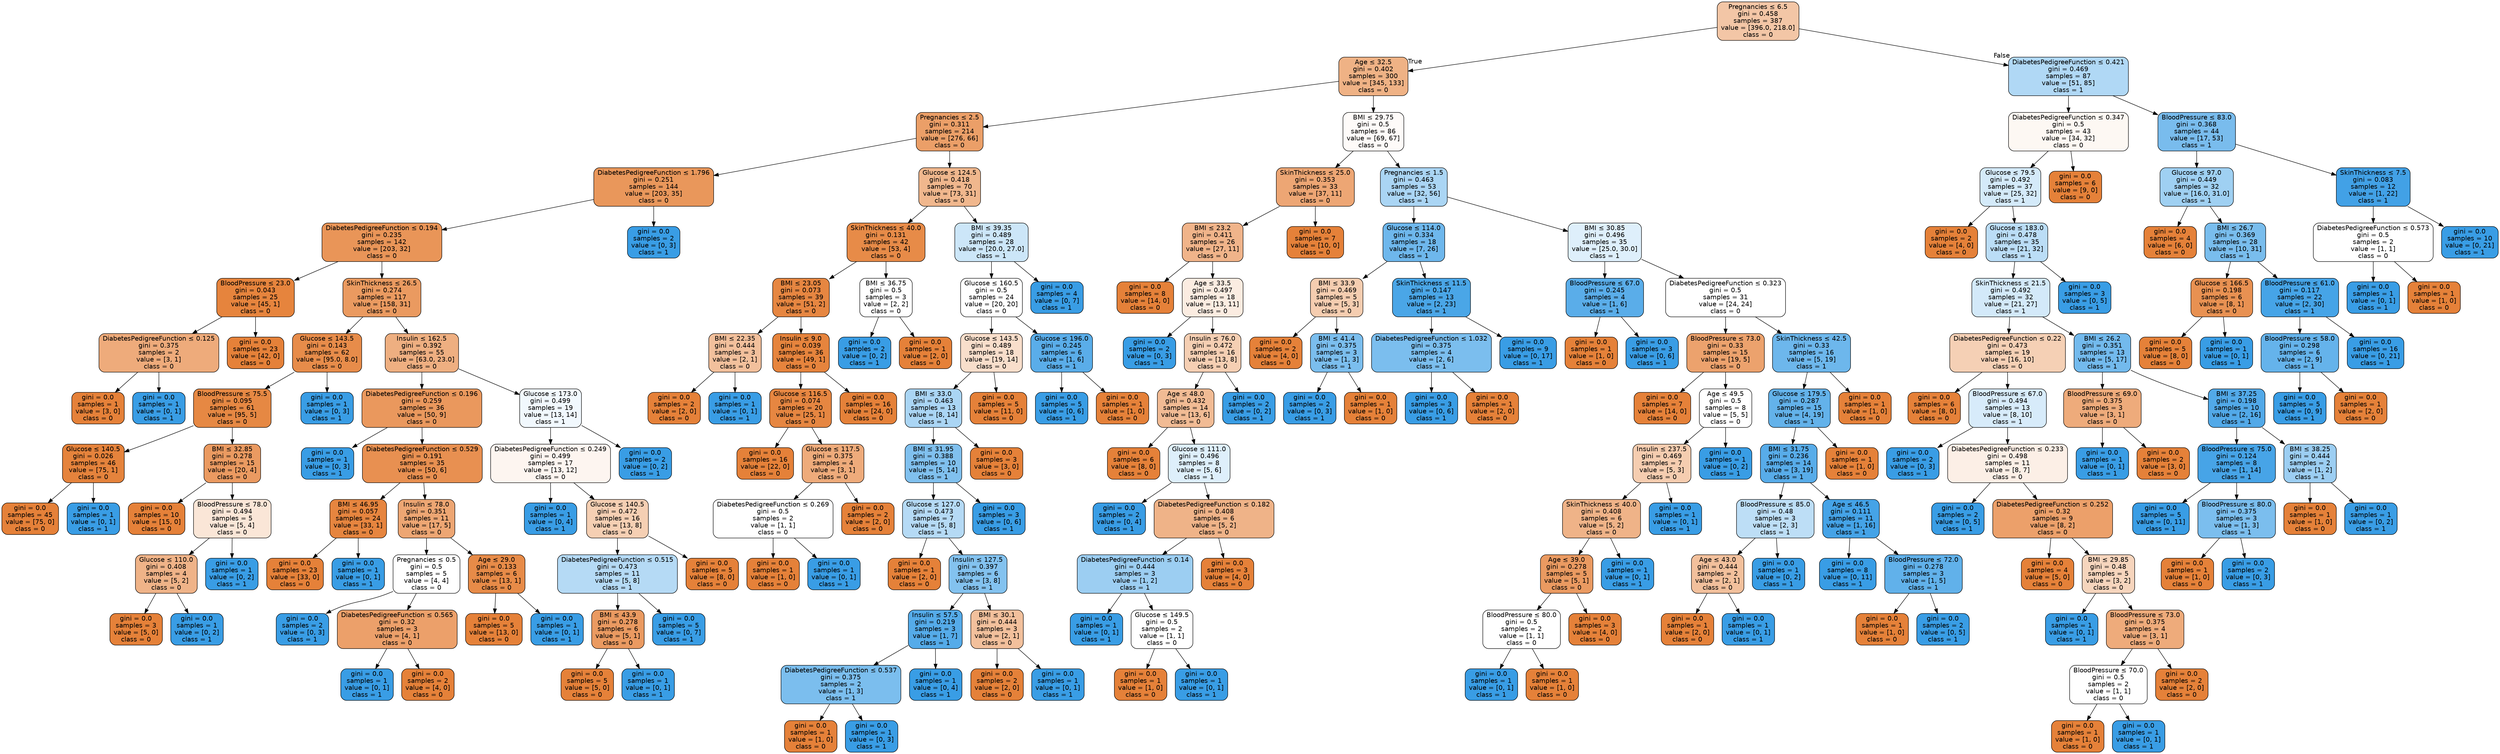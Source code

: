 digraph Tree {
node [shape=box, style="filled, rounded", color="black", fontname="helvetica"] ;
edge [fontname="helvetica"] ;
0 [label=<Pregnancies &le; 6.5<br/>gini = 0.458<br/>samples = 387<br/>value = [396.0, 218.0]<br/>class = 0>, fillcolor="#f3c6a6"] ;
1 [label=<Age &le; 32.5<br/>gini = 0.402<br/>samples = 300<br/>value = [345, 133]<br/>class = 0>, fillcolor="#efb285"] ;
0 -> 1 [labeldistance=2.5, labelangle=45, headlabel="True"] ;
2 [label=<Pregnancies &le; 2.5<br/>gini = 0.311<br/>samples = 214<br/>value = [276, 66]<br/>class = 0>, fillcolor="#eb9f68"] ;
1 -> 2 ;
3 [label=<DiabetesPedigreeFunction &le; 1.796<br/>gini = 0.251<br/>samples = 144<br/>value = [203, 35]<br/>class = 0>, fillcolor="#e9975b"] ;
2 -> 3 ;
4 [label=<DiabetesPedigreeFunction &le; 0.194<br/>gini = 0.235<br/>samples = 142<br/>value = [203, 32]<br/>class = 0>, fillcolor="#e99558"] ;
3 -> 4 ;
5 [label=<BloodPressure &le; 23.0<br/>gini = 0.043<br/>samples = 25<br/>value = [45, 1]<br/>class = 0>, fillcolor="#e6843d"] ;
4 -> 5 ;
6 [label=<DiabetesPedigreeFunction &le; 0.125<br/>gini = 0.375<br/>samples = 2<br/>value = [3, 1]<br/>class = 0>, fillcolor="#eeab7b"] ;
5 -> 6 ;
7 [label=<gini = 0.0<br/>samples = 1<br/>value = [3, 0]<br/>class = 0>, fillcolor="#e58139"] ;
6 -> 7 ;
8 [label=<gini = 0.0<br/>samples = 1<br/>value = [0, 1]<br/>class = 1>, fillcolor="#399de5"] ;
6 -> 8 ;
9 [label=<gini = 0.0<br/>samples = 23<br/>value = [42, 0]<br/>class = 0>, fillcolor="#e58139"] ;
5 -> 9 ;
10 [label=<SkinThickness &le; 26.5<br/>gini = 0.274<br/>samples = 117<br/>value = [158, 31]<br/>class = 0>, fillcolor="#ea9a60"] ;
4 -> 10 ;
11 [label=<Glucose &le; 143.5<br/>gini = 0.143<br/>samples = 62<br/>value = [95.0, 8.0]<br/>class = 0>, fillcolor="#e78c4a"] ;
10 -> 11 ;
12 [label=<BloodPressure &le; 75.5<br/>gini = 0.095<br/>samples = 61<br/>value = [95, 5]<br/>class = 0>, fillcolor="#e68843"] ;
11 -> 12 ;
13 [label=<Glucose &le; 140.5<br/>gini = 0.026<br/>samples = 46<br/>value = [75, 1]<br/>class = 0>, fillcolor="#e5833c"] ;
12 -> 13 ;
14 [label=<gini = 0.0<br/>samples = 45<br/>value = [75, 0]<br/>class = 0>, fillcolor="#e58139"] ;
13 -> 14 ;
15 [label=<gini = 0.0<br/>samples = 1<br/>value = [0, 1]<br/>class = 1>, fillcolor="#399de5"] ;
13 -> 15 ;
16 [label=<BMI &le; 32.85<br/>gini = 0.278<br/>samples = 15<br/>value = [20, 4]<br/>class = 0>, fillcolor="#ea9a61"] ;
12 -> 16 ;
17 [label=<gini = 0.0<br/>samples = 10<br/>value = [15, 0]<br/>class = 0>, fillcolor="#e58139"] ;
16 -> 17 ;
18 [label=<BloodPressure &le; 78.0<br/>gini = 0.494<br/>samples = 5<br/>value = [5, 4]<br/>class = 0>, fillcolor="#fae6d7"] ;
16 -> 18 ;
19 [label=<Glucose &le; 110.0<br/>gini = 0.408<br/>samples = 4<br/>value = [5, 2]<br/>class = 0>, fillcolor="#efb388"] ;
18 -> 19 ;
20 [label=<gini = 0.0<br/>samples = 3<br/>value = [5, 0]<br/>class = 0>, fillcolor="#e58139"] ;
19 -> 20 ;
21 [label=<gini = 0.0<br/>samples = 1<br/>value = [0, 2]<br/>class = 1>, fillcolor="#399de5"] ;
19 -> 21 ;
22 [label=<gini = 0.0<br/>samples = 1<br/>value = [0, 2]<br/>class = 1>, fillcolor="#399de5"] ;
18 -> 22 ;
23 [label=<gini = 0.0<br/>samples = 1<br/>value = [0, 3]<br/>class = 1>, fillcolor="#399de5"] ;
11 -> 23 ;
24 [label=<Insulin &le; 162.5<br/>gini = 0.392<br/>samples = 55<br/>value = [63.0, 23.0]<br/>class = 0>, fillcolor="#eeaf81"] ;
10 -> 24 ;
25 [label=<DiabetesPedigreeFunction &le; 0.196<br/>gini = 0.259<br/>samples = 36<br/>value = [50, 9]<br/>class = 0>, fillcolor="#ea985d"] ;
24 -> 25 ;
26 [label=<gini = 0.0<br/>samples = 1<br/>value = [0, 3]<br/>class = 1>, fillcolor="#399de5"] ;
25 -> 26 ;
27 [label=<DiabetesPedigreeFunction &le; 0.529<br/>gini = 0.191<br/>samples = 35<br/>value = [50, 6]<br/>class = 0>, fillcolor="#e89051"] ;
25 -> 27 ;
28 [label=<BMI &le; 46.95<br/>gini = 0.057<br/>samples = 24<br/>value = [33, 1]<br/>class = 0>, fillcolor="#e6853f"] ;
27 -> 28 ;
29 [label=<gini = 0.0<br/>samples = 23<br/>value = [33, 0]<br/>class = 0>, fillcolor="#e58139"] ;
28 -> 29 ;
30 [label=<gini = 0.0<br/>samples = 1<br/>value = [0, 1]<br/>class = 1>, fillcolor="#399de5"] ;
28 -> 30 ;
31 [label=<Insulin &le; 78.0<br/>gini = 0.351<br/>samples = 11<br/>value = [17, 5]<br/>class = 0>, fillcolor="#eda673"] ;
27 -> 31 ;
32 [label=<Pregnancies &le; 0.5<br/>gini = 0.5<br/>samples = 5<br/>value = [4, 4]<br/>class = 0>, fillcolor="#ffffff"] ;
31 -> 32 ;
33 [label=<gini = 0.0<br/>samples = 2<br/>value = [0, 3]<br/>class = 1>, fillcolor="#399de5"] ;
32 -> 33 ;
34 [label=<DiabetesPedigreeFunction &le; 0.565<br/>gini = 0.32<br/>samples = 3<br/>value = [4, 1]<br/>class = 0>, fillcolor="#eca06a"] ;
32 -> 34 ;
35 [label=<gini = 0.0<br/>samples = 1<br/>value = [0, 1]<br/>class = 1>, fillcolor="#399de5"] ;
34 -> 35 ;
36 [label=<gini = 0.0<br/>samples = 2<br/>value = [4, 0]<br/>class = 0>, fillcolor="#e58139"] ;
34 -> 36 ;
37 [label=<Age &le; 29.0<br/>gini = 0.133<br/>samples = 6<br/>value = [13, 1]<br/>class = 0>, fillcolor="#e78b48"] ;
31 -> 37 ;
38 [label=<gini = 0.0<br/>samples = 5<br/>value = [13, 0]<br/>class = 0>, fillcolor="#e58139"] ;
37 -> 38 ;
39 [label=<gini = 0.0<br/>samples = 1<br/>value = [0, 1]<br/>class = 1>, fillcolor="#399de5"] ;
37 -> 39 ;
40 [label=<Glucose &le; 173.0<br/>gini = 0.499<br/>samples = 19<br/>value = [13, 14]<br/>class = 1>, fillcolor="#f1f8fd"] ;
24 -> 40 ;
41 [label=<DiabetesPedigreeFunction &le; 0.249<br/>gini = 0.499<br/>samples = 17<br/>value = [13, 12]<br/>class = 0>, fillcolor="#fdf5f0"] ;
40 -> 41 ;
42 [label=<gini = 0.0<br/>samples = 1<br/>value = [0, 4]<br/>class = 1>, fillcolor="#399de5"] ;
41 -> 42 ;
43 [label=<Glucose &le; 140.5<br/>gini = 0.472<br/>samples = 16<br/>value = [13, 8]<br/>class = 0>, fillcolor="#f5cfb3"] ;
41 -> 43 ;
44 [label=<DiabetesPedigreeFunction &le; 0.515<br/>gini = 0.473<br/>samples = 11<br/>value = [5, 8]<br/>class = 1>, fillcolor="#b5daf5"] ;
43 -> 44 ;
45 [label=<BMI &le; 43.9<br/>gini = 0.278<br/>samples = 6<br/>value = [5, 1]<br/>class = 0>, fillcolor="#ea9a61"] ;
44 -> 45 ;
46 [label=<gini = 0.0<br/>samples = 5<br/>value = [5, 0]<br/>class = 0>, fillcolor="#e58139"] ;
45 -> 46 ;
47 [label=<gini = 0.0<br/>samples = 1<br/>value = [0, 1]<br/>class = 1>, fillcolor="#399de5"] ;
45 -> 47 ;
48 [label=<gini = 0.0<br/>samples = 5<br/>value = [0, 7]<br/>class = 1>, fillcolor="#399de5"] ;
44 -> 48 ;
49 [label=<gini = 0.0<br/>samples = 5<br/>value = [8, 0]<br/>class = 0>, fillcolor="#e58139"] ;
43 -> 49 ;
50 [label=<gini = 0.0<br/>samples = 2<br/>value = [0, 2]<br/>class = 1>, fillcolor="#399de5"] ;
40 -> 50 ;
51 [label=<gini = 0.0<br/>samples = 2<br/>value = [0, 3]<br/>class = 1>, fillcolor="#399de5"] ;
3 -> 51 ;
52 [label=<Glucose &le; 124.5<br/>gini = 0.418<br/>samples = 70<br/>value = [73, 31]<br/>class = 0>, fillcolor="#f0b78d"] ;
2 -> 52 ;
53 [label=<SkinThickness &le; 40.0<br/>gini = 0.131<br/>samples = 42<br/>value = [53, 4]<br/>class = 0>, fillcolor="#e78b48"] ;
52 -> 53 ;
54 [label=<BMI &le; 23.05<br/>gini = 0.073<br/>samples = 39<br/>value = [51, 2]<br/>class = 0>, fillcolor="#e68641"] ;
53 -> 54 ;
55 [label=<BMI &le; 22.35<br/>gini = 0.444<br/>samples = 3<br/>value = [2, 1]<br/>class = 0>, fillcolor="#f2c09c"] ;
54 -> 55 ;
56 [label=<gini = 0.0<br/>samples = 2<br/>value = [2, 0]<br/>class = 0>, fillcolor="#e58139"] ;
55 -> 56 ;
57 [label=<gini = 0.0<br/>samples = 1<br/>value = [0, 1]<br/>class = 1>, fillcolor="#399de5"] ;
55 -> 57 ;
58 [label=<Insulin &le; 9.0<br/>gini = 0.039<br/>samples = 36<br/>value = [49, 1]<br/>class = 0>, fillcolor="#e6843d"] ;
54 -> 58 ;
59 [label=<Glucose &le; 116.5<br/>gini = 0.074<br/>samples = 20<br/>value = [25, 1]<br/>class = 0>, fillcolor="#e68641"] ;
58 -> 59 ;
60 [label=<gini = 0.0<br/>samples = 16<br/>value = [22, 0]<br/>class = 0>, fillcolor="#e58139"] ;
59 -> 60 ;
61 [label=<Glucose &le; 117.5<br/>gini = 0.375<br/>samples = 4<br/>value = [3, 1]<br/>class = 0>, fillcolor="#eeab7b"] ;
59 -> 61 ;
62 [label=<DiabetesPedigreeFunction &le; 0.269<br/>gini = 0.5<br/>samples = 2<br/>value = [1, 1]<br/>class = 0>, fillcolor="#ffffff"] ;
61 -> 62 ;
63 [label=<gini = 0.0<br/>samples = 1<br/>value = [1, 0]<br/>class = 0>, fillcolor="#e58139"] ;
62 -> 63 ;
64 [label=<gini = 0.0<br/>samples = 1<br/>value = [0, 1]<br/>class = 1>, fillcolor="#399de5"] ;
62 -> 64 ;
65 [label=<gini = 0.0<br/>samples = 2<br/>value = [2, 0]<br/>class = 0>, fillcolor="#e58139"] ;
61 -> 65 ;
66 [label=<gini = 0.0<br/>samples = 16<br/>value = [24, 0]<br/>class = 0>, fillcolor="#e58139"] ;
58 -> 66 ;
67 [label=<BMI &le; 36.75<br/>gini = 0.5<br/>samples = 3<br/>value = [2, 2]<br/>class = 0>, fillcolor="#ffffff"] ;
53 -> 67 ;
68 [label=<gini = 0.0<br/>samples = 2<br/>value = [0, 2]<br/>class = 1>, fillcolor="#399de5"] ;
67 -> 68 ;
69 [label=<gini = 0.0<br/>samples = 1<br/>value = [2, 0]<br/>class = 0>, fillcolor="#e58139"] ;
67 -> 69 ;
70 [label=<BMI &le; 39.35<br/>gini = 0.489<br/>samples = 28<br/>value = [20.0, 27.0]<br/>class = 1>, fillcolor="#cce6f8"] ;
52 -> 70 ;
71 [label=<Glucose &le; 160.5<br/>gini = 0.5<br/>samples = 24<br/>value = [20, 20]<br/>class = 0>, fillcolor="#ffffff"] ;
70 -> 71 ;
72 [label=<Glucose &le; 143.5<br/>gini = 0.489<br/>samples = 18<br/>value = [19, 14]<br/>class = 0>, fillcolor="#f8decb"] ;
71 -> 72 ;
73 [label=<BMI &le; 33.0<br/>gini = 0.463<br/>samples = 13<br/>value = [8, 14]<br/>class = 1>, fillcolor="#aad5f4"] ;
72 -> 73 ;
74 [label=<BMI &le; 31.95<br/>gini = 0.388<br/>samples = 10<br/>value = [5, 14]<br/>class = 1>, fillcolor="#80c0ee"] ;
73 -> 74 ;
75 [label=<Glucose &le; 127.0<br/>gini = 0.473<br/>samples = 7<br/>value = [5, 8]<br/>class = 1>, fillcolor="#b5daf5"] ;
74 -> 75 ;
76 [label=<gini = 0.0<br/>samples = 1<br/>value = [2, 0]<br/>class = 0>, fillcolor="#e58139"] ;
75 -> 76 ;
77 [label=<Insulin &le; 127.5<br/>gini = 0.397<br/>samples = 6<br/>value = [3, 8]<br/>class = 1>, fillcolor="#83c2ef"] ;
75 -> 77 ;
78 [label=<Insulin &le; 57.5<br/>gini = 0.219<br/>samples = 3<br/>value = [1, 7]<br/>class = 1>, fillcolor="#55abe9"] ;
77 -> 78 ;
79 [label=<DiabetesPedigreeFunction &le; 0.537<br/>gini = 0.375<br/>samples = 2<br/>value = [1, 3]<br/>class = 1>, fillcolor="#7bbeee"] ;
78 -> 79 ;
80 [label=<gini = 0.0<br/>samples = 1<br/>value = [1, 0]<br/>class = 0>, fillcolor="#e58139"] ;
79 -> 80 ;
81 [label=<gini = 0.0<br/>samples = 1<br/>value = [0, 3]<br/>class = 1>, fillcolor="#399de5"] ;
79 -> 81 ;
82 [label=<gini = 0.0<br/>samples = 1<br/>value = [0, 4]<br/>class = 1>, fillcolor="#399de5"] ;
78 -> 82 ;
83 [label=<BMI &le; 30.1<br/>gini = 0.444<br/>samples = 3<br/>value = [2, 1]<br/>class = 0>, fillcolor="#f2c09c"] ;
77 -> 83 ;
84 [label=<gini = 0.0<br/>samples = 2<br/>value = [2, 0]<br/>class = 0>, fillcolor="#e58139"] ;
83 -> 84 ;
85 [label=<gini = 0.0<br/>samples = 1<br/>value = [0, 1]<br/>class = 1>, fillcolor="#399de5"] ;
83 -> 85 ;
86 [label=<gini = 0.0<br/>samples = 3<br/>value = [0, 6]<br/>class = 1>, fillcolor="#399de5"] ;
74 -> 86 ;
87 [label=<gini = 0.0<br/>samples = 3<br/>value = [3, 0]<br/>class = 0>, fillcolor="#e58139"] ;
73 -> 87 ;
88 [label=<gini = 0.0<br/>samples = 5<br/>value = [11, 0]<br/>class = 0>, fillcolor="#e58139"] ;
72 -> 88 ;
89 [label=<Glucose &le; 196.0<br/>gini = 0.245<br/>samples = 6<br/>value = [1, 6]<br/>class = 1>, fillcolor="#5aade9"] ;
71 -> 89 ;
90 [label=<gini = 0.0<br/>samples = 5<br/>value = [0, 6]<br/>class = 1>, fillcolor="#399de5"] ;
89 -> 90 ;
91 [label=<gini = 0.0<br/>samples = 1<br/>value = [1, 0]<br/>class = 0>, fillcolor="#e58139"] ;
89 -> 91 ;
92 [label=<gini = 0.0<br/>samples = 4<br/>value = [0, 7]<br/>class = 1>, fillcolor="#399de5"] ;
70 -> 92 ;
93 [label=<BMI &le; 29.75<br/>gini = 0.5<br/>samples = 86<br/>value = [69, 67]<br/>class = 0>, fillcolor="#fefbf9"] ;
1 -> 93 ;
94 [label=<SkinThickness &le; 25.0<br/>gini = 0.353<br/>samples = 33<br/>value = [37, 11]<br/>class = 0>, fillcolor="#eda674"] ;
93 -> 94 ;
95 [label=<BMI &le; 23.2<br/>gini = 0.411<br/>samples = 26<br/>value = [27, 11]<br/>class = 0>, fillcolor="#f0b48a"] ;
94 -> 95 ;
96 [label=<gini = 0.0<br/>samples = 8<br/>value = [14, 0]<br/>class = 0>, fillcolor="#e58139"] ;
95 -> 96 ;
97 [label=<Age &le; 33.5<br/>gini = 0.497<br/>samples = 18<br/>value = [13, 11]<br/>class = 0>, fillcolor="#fbece1"] ;
95 -> 97 ;
98 [label=<gini = 0.0<br/>samples = 2<br/>value = [0, 3]<br/>class = 1>, fillcolor="#399de5"] ;
97 -> 98 ;
99 [label=<Insulin &le; 76.0<br/>gini = 0.472<br/>samples = 16<br/>value = [13, 8]<br/>class = 0>, fillcolor="#f5cfb3"] ;
97 -> 99 ;
100 [label=<Age &le; 48.0<br/>gini = 0.432<br/>samples = 14<br/>value = [13, 6]<br/>class = 0>, fillcolor="#f1bb94"] ;
99 -> 100 ;
101 [label=<gini = 0.0<br/>samples = 6<br/>value = [8, 0]<br/>class = 0>, fillcolor="#e58139"] ;
100 -> 101 ;
102 [label=<Glucose &le; 111.0<br/>gini = 0.496<br/>samples = 8<br/>value = [5, 6]<br/>class = 1>, fillcolor="#deeffb"] ;
100 -> 102 ;
103 [label=<gini = 0.0<br/>samples = 2<br/>value = [0, 4]<br/>class = 1>, fillcolor="#399de5"] ;
102 -> 103 ;
104 [label=<DiabetesPedigreeFunction &le; 0.182<br/>gini = 0.408<br/>samples = 6<br/>value = [5, 2]<br/>class = 0>, fillcolor="#efb388"] ;
102 -> 104 ;
105 [label=<DiabetesPedigreeFunction &le; 0.14<br/>gini = 0.444<br/>samples = 3<br/>value = [1, 2]<br/>class = 1>, fillcolor="#9ccef2"] ;
104 -> 105 ;
106 [label=<gini = 0.0<br/>samples = 1<br/>value = [0, 1]<br/>class = 1>, fillcolor="#399de5"] ;
105 -> 106 ;
107 [label=<Glucose &le; 149.5<br/>gini = 0.5<br/>samples = 2<br/>value = [1, 1]<br/>class = 0>, fillcolor="#ffffff"] ;
105 -> 107 ;
108 [label=<gini = 0.0<br/>samples = 1<br/>value = [1, 0]<br/>class = 0>, fillcolor="#e58139"] ;
107 -> 108 ;
109 [label=<gini = 0.0<br/>samples = 1<br/>value = [0, 1]<br/>class = 1>, fillcolor="#399de5"] ;
107 -> 109 ;
110 [label=<gini = 0.0<br/>samples = 3<br/>value = [4, 0]<br/>class = 0>, fillcolor="#e58139"] ;
104 -> 110 ;
111 [label=<gini = 0.0<br/>samples = 2<br/>value = [0, 2]<br/>class = 1>, fillcolor="#399de5"] ;
99 -> 111 ;
112 [label=<gini = 0.0<br/>samples = 7<br/>value = [10, 0]<br/>class = 0>, fillcolor="#e58139"] ;
94 -> 112 ;
113 [label=<Pregnancies &le; 1.5<br/>gini = 0.463<br/>samples = 53<br/>value = [32, 56]<br/>class = 1>, fillcolor="#aad5f4"] ;
93 -> 113 ;
114 [label=<Glucose &le; 114.0<br/>gini = 0.334<br/>samples = 18<br/>value = [7, 26]<br/>class = 1>, fillcolor="#6eb7ec"] ;
113 -> 114 ;
115 [label=<BMI &le; 33.9<br/>gini = 0.469<br/>samples = 5<br/>value = [5, 3]<br/>class = 0>, fillcolor="#f5cdb0"] ;
114 -> 115 ;
116 [label=<gini = 0.0<br/>samples = 2<br/>value = [4, 0]<br/>class = 0>, fillcolor="#e58139"] ;
115 -> 116 ;
117 [label=<BMI &le; 41.4<br/>gini = 0.375<br/>samples = 3<br/>value = [1, 3]<br/>class = 1>, fillcolor="#7bbeee"] ;
115 -> 117 ;
118 [label=<gini = 0.0<br/>samples = 2<br/>value = [0, 3]<br/>class = 1>, fillcolor="#399de5"] ;
117 -> 118 ;
119 [label=<gini = 0.0<br/>samples = 1<br/>value = [1, 0]<br/>class = 0>, fillcolor="#e58139"] ;
117 -> 119 ;
120 [label=<SkinThickness &le; 11.5<br/>gini = 0.147<br/>samples = 13<br/>value = [2, 23]<br/>class = 1>, fillcolor="#4aa6e7"] ;
114 -> 120 ;
121 [label=<DiabetesPedigreeFunction &le; 1.032<br/>gini = 0.375<br/>samples = 4<br/>value = [2, 6]<br/>class = 1>, fillcolor="#7bbeee"] ;
120 -> 121 ;
122 [label=<gini = 0.0<br/>samples = 3<br/>value = [0, 6]<br/>class = 1>, fillcolor="#399de5"] ;
121 -> 122 ;
123 [label=<gini = 0.0<br/>samples = 1<br/>value = [2, 0]<br/>class = 0>, fillcolor="#e58139"] ;
121 -> 123 ;
124 [label=<gini = 0.0<br/>samples = 9<br/>value = [0, 17]<br/>class = 1>, fillcolor="#399de5"] ;
120 -> 124 ;
125 [label=<BMI &le; 30.85<br/>gini = 0.496<br/>samples = 35<br/>value = [25.0, 30.0]<br/>class = 1>, fillcolor="#deeffb"] ;
113 -> 125 ;
126 [label=<BloodPressure &le; 67.0<br/>gini = 0.245<br/>samples = 4<br/>value = [1, 6]<br/>class = 1>, fillcolor="#5aade9"] ;
125 -> 126 ;
127 [label=<gini = 0.0<br/>samples = 1<br/>value = [1, 0]<br/>class = 0>, fillcolor="#e58139"] ;
126 -> 127 ;
128 [label=<gini = 0.0<br/>samples = 3<br/>value = [0, 6]<br/>class = 1>, fillcolor="#399de5"] ;
126 -> 128 ;
129 [label=<DiabetesPedigreeFunction &le; 0.323<br/>gini = 0.5<br/>samples = 31<br/>value = [24, 24]<br/>class = 0>, fillcolor="#ffffff"] ;
125 -> 129 ;
130 [label=<BloodPressure &le; 73.0<br/>gini = 0.33<br/>samples = 15<br/>value = [19, 5]<br/>class = 0>, fillcolor="#eca26d"] ;
129 -> 130 ;
131 [label=<gini = 0.0<br/>samples = 7<br/>value = [14, 0]<br/>class = 0>, fillcolor="#e58139"] ;
130 -> 131 ;
132 [label=<Age &le; 49.5<br/>gini = 0.5<br/>samples = 8<br/>value = [5, 5]<br/>class = 0>, fillcolor="#ffffff"] ;
130 -> 132 ;
133 [label=<Insulin &le; 237.5<br/>gini = 0.469<br/>samples = 7<br/>value = [5, 3]<br/>class = 0>, fillcolor="#f5cdb0"] ;
132 -> 133 ;
134 [label=<SkinThickness &le; 40.0<br/>gini = 0.408<br/>samples = 6<br/>value = [5, 2]<br/>class = 0>, fillcolor="#efb388"] ;
133 -> 134 ;
135 [label=<Age &le; 39.0<br/>gini = 0.278<br/>samples = 5<br/>value = [5, 1]<br/>class = 0>, fillcolor="#ea9a61"] ;
134 -> 135 ;
136 [label=<BloodPressure &le; 80.0<br/>gini = 0.5<br/>samples = 2<br/>value = [1, 1]<br/>class = 0>, fillcolor="#ffffff"] ;
135 -> 136 ;
137 [label=<gini = 0.0<br/>samples = 1<br/>value = [0, 1]<br/>class = 1>, fillcolor="#399de5"] ;
136 -> 137 ;
138 [label=<gini = 0.0<br/>samples = 1<br/>value = [1, 0]<br/>class = 0>, fillcolor="#e58139"] ;
136 -> 138 ;
139 [label=<gini = 0.0<br/>samples = 3<br/>value = [4, 0]<br/>class = 0>, fillcolor="#e58139"] ;
135 -> 139 ;
140 [label=<gini = 0.0<br/>samples = 1<br/>value = [0, 1]<br/>class = 1>, fillcolor="#399de5"] ;
134 -> 140 ;
141 [label=<gini = 0.0<br/>samples = 1<br/>value = [0, 1]<br/>class = 1>, fillcolor="#399de5"] ;
133 -> 141 ;
142 [label=<gini = 0.0<br/>samples = 1<br/>value = [0, 2]<br/>class = 1>, fillcolor="#399de5"] ;
132 -> 142 ;
143 [label=<SkinThickness &le; 42.5<br/>gini = 0.33<br/>samples = 16<br/>value = [5, 19]<br/>class = 1>, fillcolor="#6db7ec"] ;
129 -> 143 ;
144 [label=<Glucose &le; 179.5<br/>gini = 0.287<br/>samples = 15<br/>value = [4, 19]<br/>class = 1>, fillcolor="#63b2ea"] ;
143 -> 144 ;
145 [label=<BMI &le; 31.75<br/>gini = 0.236<br/>samples = 14<br/>value = [3, 19]<br/>class = 1>, fillcolor="#58ace9"] ;
144 -> 145 ;
146 [label=<BloodPressure &le; 85.0<br/>gini = 0.48<br/>samples = 3<br/>value = [2, 3]<br/>class = 1>, fillcolor="#bddef6"] ;
145 -> 146 ;
147 [label=<Age &le; 43.0<br/>gini = 0.444<br/>samples = 2<br/>value = [2, 1]<br/>class = 0>, fillcolor="#f2c09c"] ;
146 -> 147 ;
148 [label=<gini = 0.0<br/>samples = 1<br/>value = [2, 0]<br/>class = 0>, fillcolor="#e58139"] ;
147 -> 148 ;
149 [label=<gini = 0.0<br/>samples = 1<br/>value = [0, 1]<br/>class = 1>, fillcolor="#399de5"] ;
147 -> 149 ;
150 [label=<gini = 0.0<br/>samples = 1<br/>value = [0, 2]<br/>class = 1>, fillcolor="#399de5"] ;
146 -> 150 ;
151 [label=<Age &le; 46.5<br/>gini = 0.111<br/>samples = 11<br/>value = [1, 16]<br/>class = 1>, fillcolor="#45a3e7"] ;
145 -> 151 ;
152 [label=<gini = 0.0<br/>samples = 8<br/>value = [0, 11]<br/>class = 1>, fillcolor="#399de5"] ;
151 -> 152 ;
153 [label=<BloodPressure &le; 72.0<br/>gini = 0.278<br/>samples = 3<br/>value = [1, 5]<br/>class = 1>, fillcolor="#61b1ea"] ;
151 -> 153 ;
154 [label=<gini = 0.0<br/>samples = 1<br/>value = [1, 0]<br/>class = 0>, fillcolor="#e58139"] ;
153 -> 154 ;
155 [label=<gini = 0.0<br/>samples = 2<br/>value = [0, 5]<br/>class = 1>, fillcolor="#399de5"] ;
153 -> 155 ;
156 [label=<gini = 0.0<br/>samples = 1<br/>value = [1, 0]<br/>class = 0>, fillcolor="#e58139"] ;
144 -> 156 ;
157 [label=<gini = 0.0<br/>samples = 1<br/>value = [1, 0]<br/>class = 0>, fillcolor="#e58139"] ;
143 -> 157 ;
158 [label=<DiabetesPedigreeFunction &le; 0.421<br/>gini = 0.469<br/>samples = 87<br/>value = [51, 85]<br/>class = 1>, fillcolor="#b0d8f5"] ;
0 -> 158 [labeldistance=2.5, labelangle=-45, headlabel="False"] ;
159 [label=<DiabetesPedigreeFunction &le; 0.347<br/>gini = 0.5<br/>samples = 43<br/>value = [34, 32]<br/>class = 0>, fillcolor="#fdf8f3"] ;
158 -> 159 ;
160 [label=<Glucose &le; 79.5<br/>gini = 0.492<br/>samples = 37<br/>value = [25, 32]<br/>class = 1>, fillcolor="#d4eaf9"] ;
159 -> 160 ;
161 [label=<gini = 0.0<br/>samples = 2<br/>value = [4, 0]<br/>class = 0>, fillcolor="#e58139"] ;
160 -> 161 ;
162 [label=<Glucose &le; 183.0<br/>gini = 0.478<br/>samples = 35<br/>value = [21, 32]<br/>class = 1>, fillcolor="#bbddf6"] ;
160 -> 162 ;
163 [label=<SkinThickness &le; 21.5<br/>gini = 0.492<br/>samples = 32<br/>value = [21, 27]<br/>class = 1>, fillcolor="#d3e9f9"] ;
162 -> 163 ;
164 [label=<DiabetesPedigreeFunction &le; 0.22<br/>gini = 0.473<br/>samples = 19<br/>value = [16, 10]<br/>class = 0>, fillcolor="#f5d0b5"] ;
163 -> 164 ;
165 [label=<gini = 0.0<br/>samples = 6<br/>value = [8, 0]<br/>class = 0>, fillcolor="#e58139"] ;
164 -> 165 ;
166 [label=<BloodPressure &le; 67.0<br/>gini = 0.494<br/>samples = 13<br/>value = [8, 10]<br/>class = 1>, fillcolor="#d7ebfa"] ;
164 -> 166 ;
167 [label=<gini = 0.0<br/>samples = 2<br/>value = [0, 3]<br/>class = 1>, fillcolor="#399de5"] ;
166 -> 167 ;
168 [label=<DiabetesPedigreeFunction &le; 0.233<br/>gini = 0.498<br/>samples = 11<br/>value = [8, 7]<br/>class = 0>, fillcolor="#fcefe6"] ;
166 -> 168 ;
169 [label=<gini = 0.0<br/>samples = 2<br/>value = [0, 5]<br/>class = 1>, fillcolor="#399de5"] ;
168 -> 169 ;
170 [label=<DiabetesPedigreeFunction &le; 0.252<br/>gini = 0.32<br/>samples = 9<br/>value = [8, 2]<br/>class = 0>, fillcolor="#eca06a"] ;
168 -> 170 ;
171 [label=<gini = 0.0<br/>samples = 4<br/>value = [5, 0]<br/>class = 0>, fillcolor="#e58139"] ;
170 -> 171 ;
172 [label=<BMI &le; 29.85<br/>gini = 0.48<br/>samples = 5<br/>value = [3, 2]<br/>class = 0>, fillcolor="#f6d5bd"] ;
170 -> 172 ;
173 [label=<gini = 0.0<br/>samples = 1<br/>value = [0, 1]<br/>class = 1>, fillcolor="#399de5"] ;
172 -> 173 ;
174 [label=<BloodPressure &le; 73.0<br/>gini = 0.375<br/>samples = 4<br/>value = [3, 1]<br/>class = 0>, fillcolor="#eeab7b"] ;
172 -> 174 ;
175 [label=<BloodPressure &le; 70.0<br/>gini = 0.5<br/>samples = 2<br/>value = [1, 1]<br/>class = 0>, fillcolor="#ffffff"] ;
174 -> 175 ;
176 [label=<gini = 0.0<br/>samples = 1<br/>value = [1, 0]<br/>class = 0>, fillcolor="#e58139"] ;
175 -> 176 ;
177 [label=<gini = 0.0<br/>samples = 1<br/>value = [0, 1]<br/>class = 1>, fillcolor="#399de5"] ;
175 -> 177 ;
178 [label=<gini = 0.0<br/>samples = 2<br/>value = [2, 0]<br/>class = 0>, fillcolor="#e58139"] ;
174 -> 178 ;
179 [label=<BMI &le; 26.2<br/>gini = 0.351<br/>samples = 13<br/>value = [5, 17]<br/>class = 1>, fillcolor="#73baed"] ;
163 -> 179 ;
180 [label=<BloodPressure &le; 69.0<br/>gini = 0.375<br/>samples = 3<br/>value = [3, 1]<br/>class = 0>, fillcolor="#eeab7b"] ;
179 -> 180 ;
181 [label=<gini = 0.0<br/>samples = 1<br/>value = [0, 1]<br/>class = 1>, fillcolor="#399de5"] ;
180 -> 181 ;
182 [label=<gini = 0.0<br/>samples = 2<br/>value = [3, 0]<br/>class = 0>, fillcolor="#e58139"] ;
180 -> 182 ;
183 [label=<BMI &le; 37.25<br/>gini = 0.198<br/>samples = 10<br/>value = [2, 16]<br/>class = 1>, fillcolor="#52a9e8"] ;
179 -> 183 ;
184 [label=<BloodPressure &le; 75.0<br/>gini = 0.124<br/>samples = 8<br/>value = [1, 14]<br/>class = 1>, fillcolor="#47a4e7"] ;
183 -> 184 ;
185 [label=<gini = 0.0<br/>samples = 5<br/>value = [0, 11]<br/>class = 1>, fillcolor="#399de5"] ;
184 -> 185 ;
186 [label=<BloodPressure &le; 80.0<br/>gini = 0.375<br/>samples = 3<br/>value = [1, 3]<br/>class = 1>, fillcolor="#7bbeee"] ;
184 -> 186 ;
187 [label=<gini = 0.0<br/>samples = 1<br/>value = [1, 0]<br/>class = 0>, fillcolor="#e58139"] ;
186 -> 187 ;
188 [label=<gini = 0.0<br/>samples = 2<br/>value = [0, 3]<br/>class = 1>, fillcolor="#399de5"] ;
186 -> 188 ;
189 [label=<BMI &le; 38.25<br/>gini = 0.444<br/>samples = 2<br/>value = [1, 2]<br/>class = 1>, fillcolor="#9ccef2"] ;
183 -> 189 ;
190 [label=<gini = 0.0<br/>samples = 1<br/>value = [1, 0]<br/>class = 0>, fillcolor="#e58139"] ;
189 -> 190 ;
191 [label=<gini = 0.0<br/>samples = 1<br/>value = [0, 2]<br/>class = 1>, fillcolor="#399de5"] ;
189 -> 191 ;
192 [label=<gini = 0.0<br/>samples = 3<br/>value = [0, 5]<br/>class = 1>, fillcolor="#399de5"] ;
162 -> 192 ;
193 [label=<gini = 0.0<br/>samples = 6<br/>value = [9, 0]<br/>class = 0>, fillcolor="#e58139"] ;
159 -> 193 ;
194 [label=<BloodPressure &le; 83.0<br/>gini = 0.368<br/>samples = 44<br/>value = [17, 53]<br/>class = 1>, fillcolor="#79bced"] ;
158 -> 194 ;
195 [label=<Glucose &le; 97.0<br/>gini = 0.449<br/>samples = 32<br/>value = [16.0, 31.0]<br/>class = 1>, fillcolor="#9fd0f2"] ;
194 -> 195 ;
196 [label=<gini = 0.0<br/>samples = 4<br/>value = [6, 0]<br/>class = 0>, fillcolor="#e58139"] ;
195 -> 196 ;
197 [label=<BMI &le; 26.7<br/>gini = 0.369<br/>samples = 28<br/>value = [10, 31]<br/>class = 1>, fillcolor="#79bded"] ;
195 -> 197 ;
198 [label=<Glucose &le; 166.5<br/>gini = 0.198<br/>samples = 6<br/>value = [8, 1]<br/>class = 0>, fillcolor="#e89152"] ;
197 -> 198 ;
199 [label=<gini = 0.0<br/>samples = 5<br/>value = [8, 0]<br/>class = 0>, fillcolor="#e58139"] ;
198 -> 199 ;
200 [label=<gini = 0.0<br/>samples = 1<br/>value = [0, 1]<br/>class = 1>, fillcolor="#399de5"] ;
198 -> 200 ;
201 [label=<BloodPressure &le; 61.0<br/>gini = 0.117<br/>samples = 22<br/>value = [2, 30]<br/>class = 1>, fillcolor="#46a4e7"] ;
197 -> 201 ;
202 [label=<BloodPressure &le; 58.0<br/>gini = 0.298<br/>samples = 6<br/>value = [2, 9]<br/>class = 1>, fillcolor="#65b3eb"] ;
201 -> 202 ;
203 [label=<gini = 0.0<br/>samples = 5<br/>value = [0, 9]<br/>class = 1>, fillcolor="#399de5"] ;
202 -> 203 ;
204 [label=<gini = 0.0<br/>samples = 1<br/>value = [2, 0]<br/>class = 0>, fillcolor="#e58139"] ;
202 -> 204 ;
205 [label=<gini = 0.0<br/>samples = 16<br/>value = [0, 21]<br/>class = 1>, fillcolor="#399de5"] ;
201 -> 205 ;
206 [label=<SkinThickness &le; 7.5<br/>gini = 0.083<br/>samples = 12<br/>value = [1, 22]<br/>class = 1>, fillcolor="#42a1e6"] ;
194 -> 206 ;
207 [label=<DiabetesPedigreeFunction &le; 0.573<br/>gini = 0.5<br/>samples = 2<br/>value = [1, 1]<br/>class = 0>, fillcolor="#ffffff"] ;
206 -> 207 ;
208 [label=<gini = 0.0<br/>samples = 1<br/>value = [0, 1]<br/>class = 1>, fillcolor="#399de5"] ;
207 -> 208 ;
209 [label=<gini = 0.0<br/>samples = 1<br/>value = [1, 0]<br/>class = 0>, fillcolor="#e58139"] ;
207 -> 209 ;
210 [label=<gini = 0.0<br/>samples = 10<br/>value = [0, 21]<br/>class = 1>, fillcolor="#399de5"] ;
206 -> 210 ;
}